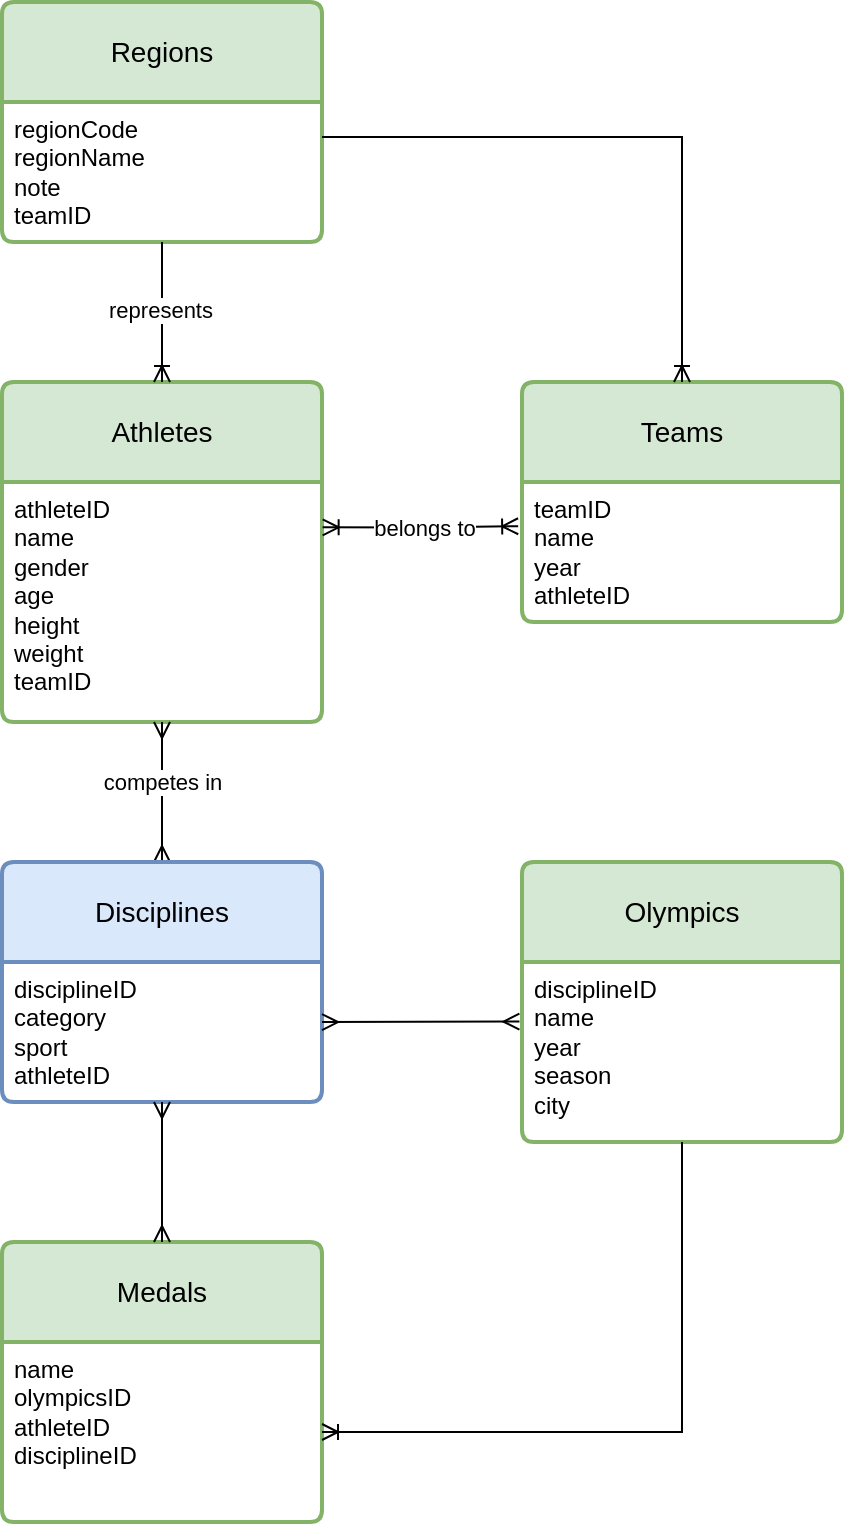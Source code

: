 <mxfile version="21.6.2" type="github">
  <diagram id="R2lEEEUBdFMjLlhIrx00" name="Page-1">
    <mxGraphModel dx="1143" dy="670" grid="1" gridSize="10" guides="1" tooltips="1" connect="1" arrows="1" fold="1" page="1" pageScale="1" pageWidth="850" pageHeight="1100" math="0" shadow="0" extFonts="Permanent Marker^https://fonts.googleapis.com/css?family=Permanent+Marker">
      <root>
        <mxCell id="0" />
        <mxCell id="1" parent="0" />
        <mxCell id="QizcqaHep1CtaQg01HW3-1" value="Athletes" style="swimlane;childLayout=stackLayout;horizontal=1;startSize=50;horizontalStack=0;rounded=1;fontSize=14;fontStyle=0;strokeWidth=2;resizeParent=0;resizeLast=1;shadow=0;dashed=0;align=center;arcSize=4;whiteSpace=wrap;html=1;fillColor=#d5e8d4;strokeColor=#82b366;" parent="1" vertex="1">
          <mxGeometry x="100" y="360" width="160" height="170" as="geometry" />
        </mxCell>
        <mxCell id="QizcqaHep1CtaQg01HW3-2" value="athleteID&lt;br&gt;name&lt;br&gt;gender&lt;br&gt;age&lt;br&gt;height&lt;br&gt;weight&lt;br&gt;teamID" style="align=left;strokeColor=none;fillColor=none;spacingLeft=4;fontSize=12;verticalAlign=top;resizable=0;rotatable=0;part=1;html=1;" parent="QizcqaHep1CtaQg01HW3-1" vertex="1">
          <mxGeometry y="50" width="160" height="120" as="geometry" />
        </mxCell>
        <mxCell id="QizcqaHep1CtaQg01HW3-3" value="Regions" style="swimlane;childLayout=stackLayout;horizontal=1;startSize=50;horizontalStack=0;rounded=1;fontSize=14;fontStyle=0;strokeWidth=2;resizeParent=0;resizeLast=1;shadow=0;dashed=0;align=center;arcSize=4;whiteSpace=wrap;html=1;fillColor=#d5e8d4;strokeColor=#82b366;" parent="1" vertex="1">
          <mxGeometry x="100" y="170" width="160" height="120" as="geometry" />
        </mxCell>
        <mxCell id="QizcqaHep1CtaQg01HW3-4" value="regionCode&lt;br&gt;regionName&lt;br&gt;note&lt;br&gt;teamID" style="align=left;strokeColor=none;fillColor=none;spacingLeft=4;fontSize=12;verticalAlign=top;resizable=0;rotatable=0;part=1;html=1;" parent="QizcqaHep1CtaQg01HW3-3" vertex="1">
          <mxGeometry y="50" width="160" height="70" as="geometry" />
        </mxCell>
        <mxCell id="QizcqaHep1CtaQg01HW3-7" value="Teams" style="swimlane;childLayout=stackLayout;horizontal=1;startSize=50;horizontalStack=0;rounded=1;fontSize=14;fontStyle=0;strokeWidth=2;resizeParent=0;resizeLast=1;shadow=0;dashed=0;align=center;arcSize=4;whiteSpace=wrap;html=1;fillColor=#d5e8d4;strokeColor=#82b366;" parent="1" vertex="1">
          <mxGeometry x="360" y="360" width="160" height="120" as="geometry" />
        </mxCell>
        <mxCell id="QizcqaHep1CtaQg01HW3-8" value="teamID&lt;br&gt;name&lt;br&gt;year&lt;br&gt;athleteID" style="align=left;strokeColor=none;fillColor=none;spacingLeft=4;fontSize=12;verticalAlign=top;resizable=0;rotatable=0;part=1;html=1;" parent="QizcqaHep1CtaQg01HW3-7" vertex="1">
          <mxGeometry y="50" width="160" height="70" as="geometry" />
        </mxCell>
        <mxCell id="QizcqaHep1CtaQg01HW3-11" value="Medals" style="swimlane;childLayout=stackLayout;horizontal=1;startSize=50;horizontalStack=0;rounded=1;fontSize=14;fontStyle=0;strokeWidth=2;resizeParent=0;resizeLast=1;shadow=0;dashed=0;align=center;arcSize=4;whiteSpace=wrap;html=1;fillColor=#d5e8d4;strokeColor=#82b366;" parent="1" vertex="1">
          <mxGeometry x="100" y="790" width="160" height="140" as="geometry">
            <mxRectangle x="510" y="580" width="80" height="50" as="alternateBounds" />
          </mxGeometry>
        </mxCell>
        <mxCell id="QizcqaHep1CtaQg01HW3-12" value="name&lt;br&gt;olympicsID&lt;br&gt;athleteID&lt;br&gt;disciplineID" style="align=left;strokeColor=none;fillColor=none;spacingLeft=4;fontSize=12;verticalAlign=top;resizable=0;rotatable=0;part=1;html=1;" parent="QizcqaHep1CtaQg01HW3-11" vertex="1">
          <mxGeometry y="50" width="160" height="90" as="geometry" />
        </mxCell>
        <mxCell id="QizcqaHep1CtaQg01HW3-13" value="Olympics" style="swimlane;childLayout=stackLayout;horizontal=1;startSize=50;horizontalStack=0;rounded=1;fontSize=14;fontStyle=0;strokeWidth=2;resizeParent=0;resizeLast=1;shadow=0;dashed=0;align=center;arcSize=4;whiteSpace=wrap;html=1;fillColor=#d5e8d4;strokeColor=#82b366;" parent="1" vertex="1">
          <mxGeometry x="360" y="600" width="160" height="140" as="geometry" />
        </mxCell>
        <mxCell id="QizcqaHep1CtaQg01HW3-14" value="disciplineID&lt;br&gt;name&lt;br&gt;year&lt;br&gt;season&lt;br&gt;city" style="align=left;strokeColor=none;fillColor=none;spacingLeft=4;fontSize=12;verticalAlign=top;resizable=0;rotatable=0;part=1;html=1;" parent="QizcqaHep1CtaQg01HW3-13" vertex="1">
          <mxGeometry y="50" width="160" height="90" as="geometry" />
        </mxCell>
        <mxCell id="QizcqaHep1CtaQg01HW3-18" style="edgeStyle=orthogonalEdgeStyle;rounded=0;orthogonalLoop=1;jettySize=auto;html=1;entryX=-0.012;entryY=0.316;entryDx=0;entryDy=0;entryPerimeter=0;endArrow=ERoneToMany;endFill=0;startArrow=ERoneToMany;startFill=0;exitX=1.002;exitY=0.189;exitDx=0;exitDy=0;exitPerimeter=0;" parent="1" source="QizcqaHep1CtaQg01HW3-2" target="QizcqaHep1CtaQg01HW3-8" edge="1">
          <mxGeometry relative="1" as="geometry">
            <mxPoint x="280" y="450" as="sourcePoint" />
          </mxGeometry>
        </mxCell>
        <mxCell id="QizcqaHep1CtaQg01HW3-24" value="belongs to" style="edgeLabel;html=1;align=center;verticalAlign=middle;resizable=0;points=[];" parent="QizcqaHep1CtaQg01HW3-18" vertex="1" connectable="0">
          <mxGeometry x="-0.39" relative="1" as="geometry">
            <mxPoint x="20" as="offset" />
          </mxGeometry>
        </mxCell>
        <mxCell id="QizcqaHep1CtaQg01HW3-19" value="" style="fontSize=12;html=1;endArrow=ERoneToMany;rounded=0;exitX=0.5;exitY=1;exitDx=0;exitDy=0;entryX=0.5;entryY=0;entryDx=0;entryDy=0;" parent="1" source="QizcqaHep1CtaQg01HW3-4" target="QizcqaHep1CtaQg01HW3-1" edge="1">
          <mxGeometry width="100" height="100" relative="1" as="geometry">
            <mxPoint x="380" y="610" as="sourcePoint" />
            <mxPoint x="480" y="510" as="targetPoint" />
          </mxGeometry>
        </mxCell>
        <mxCell id="QizcqaHep1CtaQg01HW3-23" value="represents" style="edgeLabel;html=1;align=center;verticalAlign=middle;resizable=0;points=[];" parent="QizcqaHep1CtaQg01HW3-19" vertex="1" connectable="0">
          <mxGeometry x="-0.036" y="-1" relative="1" as="geometry">
            <mxPoint as="offset" />
          </mxGeometry>
        </mxCell>
        <mxCell id="QizcqaHep1CtaQg01HW3-20" value="" style="fontSize=12;html=1;endArrow=ERmany;startArrow=ERmany;rounded=0;exitX=0.5;exitY=1;exitDx=0;exitDy=0;entryX=0.5;entryY=0;entryDx=0;entryDy=0;" parent="1" source="QizcqaHep1CtaQg01HW3-2" target="QizcqaHep1CtaQg01HW3-29" edge="1">
          <mxGeometry width="100" height="100" relative="1" as="geometry">
            <mxPoint x="380" y="610" as="sourcePoint" />
            <mxPoint x="470" y="610" as="targetPoint" />
          </mxGeometry>
        </mxCell>
        <mxCell id="QizcqaHep1CtaQg01HW3-25" value="competes in" style="edgeLabel;html=1;align=center;verticalAlign=middle;resizable=0;points=[];" parent="QizcqaHep1CtaQg01HW3-20" vertex="1" connectable="0">
          <mxGeometry x="-0.378" relative="1" as="geometry">
            <mxPoint y="8" as="offset" />
          </mxGeometry>
        </mxCell>
        <mxCell id="QizcqaHep1CtaQg01HW3-29" value="Disciplines" style="swimlane;childLayout=stackLayout;horizontal=1;startSize=50;horizontalStack=0;rounded=1;fontSize=14;fontStyle=0;strokeWidth=2;resizeParent=0;resizeLast=1;shadow=0;dashed=0;align=center;arcSize=4;whiteSpace=wrap;html=1;fillColor=#dae8fc;strokeColor=#6c8ebf;" parent="1" vertex="1">
          <mxGeometry x="100" y="600" width="160" height="120" as="geometry" />
        </mxCell>
        <mxCell id="QizcqaHep1CtaQg01HW3-30" value="disciplineID&lt;br&gt;category&lt;br&gt;sport&lt;br&gt;athleteID" style="align=left;strokeColor=none;fillColor=none;spacingLeft=4;fontSize=12;verticalAlign=top;resizable=0;rotatable=0;part=1;html=1;" parent="QizcqaHep1CtaQg01HW3-29" vertex="1">
          <mxGeometry y="50" width="160" height="70" as="geometry" />
        </mxCell>
        <mxCell id="QizcqaHep1CtaQg01HW3-31" value="" style="fontSize=12;html=1;endArrow=ERmany;startArrow=ERmany;rounded=0;exitX=1;exitY=0.429;exitDx=0;exitDy=0;exitPerimeter=0;entryX=-0.008;entryY=0.331;entryDx=0;entryDy=0;entryPerimeter=0;" parent="1" source="QizcqaHep1CtaQg01HW3-30" target="QizcqaHep1CtaQg01HW3-14" edge="1">
          <mxGeometry width="100" height="100" relative="1" as="geometry">
            <mxPoint x="280" y="680" as="sourcePoint" />
            <mxPoint x="320" y="670" as="targetPoint" />
          </mxGeometry>
        </mxCell>
        <mxCell id="QizcqaHep1CtaQg01HW3-32" value="" style="fontSize=12;html=1;endArrow=ERmany;startArrow=ERmany;rounded=0;entryX=0.5;entryY=1;entryDx=0;entryDy=0;exitX=0.5;exitY=0;exitDx=0;exitDy=0;" parent="1" source="QizcqaHep1CtaQg01HW3-11" target="QizcqaHep1CtaQg01HW3-29" edge="1">
          <mxGeometry width="100" height="100" relative="1" as="geometry">
            <mxPoint x="280" y="880" as="sourcePoint" />
            <mxPoint x="380" y="780" as="targetPoint" />
          </mxGeometry>
        </mxCell>
        <mxCell id="pE27FBse74ifjzaVij1Y-1" value="" style="edgeStyle=orthogonalEdgeStyle;fontSize=12;html=1;endArrow=ERoneToMany;rounded=0;exitX=0.5;exitY=1;exitDx=0;exitDy=0;entryX=1;entryY=0.5;entryDx=0;entryDy=0;" edge="1" parent="1" source="QizcqaHep1CtaQg01HW3-14" target="QizcqaHep1CtaQg01HW3-12">
          <mxGeometry width="100" height="100" relative="1" as="geometry">
            <mxPoint x="560" y="660" as="sourcePoint" />
            <mxPoint x="660" y="560" as="targetPoint" />
          </mxGeometry>
        </mxCell>
        <mxCell id="pE27FBse74ifjzaVij1Y-2" value="" style="edgeStyle=orthogonalEdgeStyle;fontSize=12;html=1;endArrow=ERoneToMany;rounded=0;exitX=1;exitY=0.25;exitDx=0;exitDy=0;entryX=0.5;entryY=0;entryDx=0;entryDy=0;" edge="1" parent="1" source="QizcqaHep1CtaQg01HW3-4" target="QizcqaHep1CtaQg01HW3-7">
          <mxGeometry width="100" height="100" relative="1" as="geometry">
            <mxPoint x="500" y="320" as="sourcePoint" />
            <mxPoint x="600" y="220" as="targetPoint" />
          </mxGeometry>
        </mxCell>
      </root>
    </mxGraphModel>
  </diagram>
</mxfile>
